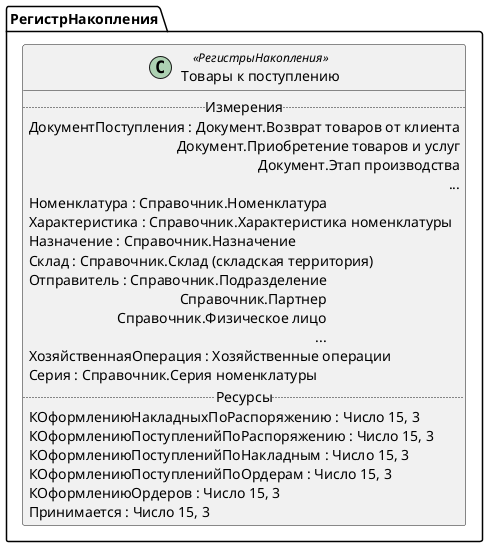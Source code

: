 ﻿@startuml ТоварыКПоступлению
'!include templates.wsd
'..\include templates.wsd
class РегистрНакопления.ТоварыКПоступлению as "Товары к поступлению" <<РегистрыНакопления>>
{
..Измерения..
ДокументПоступления : Документ.Возврат товаров от клиента\rДокумент.Приобретение товаров и услуг\rДокумент.Этап производства\r...
Номенклатура : Справочник.Номенклатура
Характеристика : Справочник.Характеристика номенклатуры
Назначение : Справочник.Назначение
Склад : Справочник.Склад (складская территория)
Отправитель : Справочник.Подразделение\rСправочник.Партнер\rСправочник.Физическое лицо\r...
ХозяйственнаяОперация : Хозяйственные операции
Серия : Справочник.Серия номенклатуры
..Ресурсы..
КОформлениюНакладныхПоРаспоряжению : Число 15, 3
КОформлениюПоступленийПоРаспоряжению : Число 15, 3
КОформлениюПоступленийПоНакладным : Число 15, 3
КОформлениюПоступленийПоОрдерам : Число 15, 3
КОформлениюОрдеров : Число 15, 3
Принимается : Число 15, 3
}
@enduml
